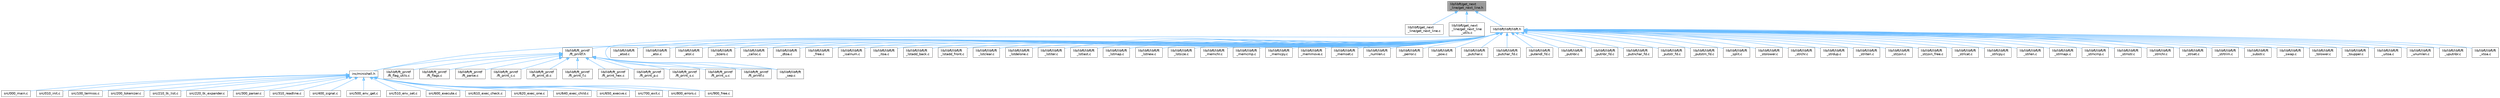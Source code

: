 digraph "lib/libft/get_next_line/get_next_line.h"
{
 // LATEX_PDF_SIZE
  bgcolor="transparent";
  edge [fontname=Helvetica,fontsize=10,labelfontname=Helvetica,labelfontsize=10];
  node [fontname=Helvetica,fontsize=10,shape=box,height=0.2,width=0.4];
  Node1 [id="Node000001",label="lib/libft/get_next\l_line/get_next_line.h",height=0.2,width=0.4,color="gray40", fillcolor="grey60", style="filled", fontcolor="black",tooltip=" "];
  Node1 -> Node2 [id="edge1_Node000001_Node000002",dir="back",color="steelblue1",style="solid",tooltip=" "];
  Node2 [id="Node000002",label="lib/libft/get_next\l_line/get_next_line.c",height=0.2,width=0.4,color="grey40", fillcolor="white", style="filled",URL="$get__next__line_8c.html",tooltip=" "];
  Node1 -> Node3 [id="edge2_Node000001_Node000003",dir="back",color="steelblue1",style="solid",tooltip=" "];
  Node3 [id="Node000003",label="lib/libft/get_next\l_line/get_next_line\l_utils.c",height=0.2,width=0.4,color="grey40", fillcolor="white", style="filled",URL="$get__next__line__utils_8c.html",tooltip=" "];
  Node1 -> Node4 [id="edge3_Node000001_Node000004",dir="back",color="steelblue1",style="solid",tooltip=" "];
  Node4 [id="Node000004",label="lib/libft/libft/libft.h",height=0.2,width=0.4,color="grey40", fillcolor="white", style="filled",URL="$libft_8h.html",tooltip=" "];
  Node4 -> Node5 [id="edge4_Node000004_Node000005",dir="back",color="steelblue1",style="solid",tooltip=" "];
  Node5 [id="Node000005",label="inc/minishell.h",height=0.2,width=0.4,color="grey40", fillcolor="white", style="filled",URL="$minishell_8h.html",tooltip=" "];
  Node5 -> Node6 [id="edge5_Node000005_Node000006",dir="back",color="steelblue1",style="solid",tooltip=" "];
  Node6 [id="Node000006",label="src/000_main.c",height=0.2,width=0.4,color="grey40", fillcolor="white", style="filled",URL="$000__main_8c.html",tooltip=" "];
  Node5 -> Node7 [id="edge6_Node000005_Node000007",dir="back",color="steelblue1",style="solid",tooltip=" "];
  Node7 [id="Node000007",label="src/010_init.c",height=0.2,width=0.4,color="grey40", fillcolor="white", style="filled",URL="$010__init_8c.html",tooltip=" "];
  Node5 -> Node8 [id="edge7_Node000005_Node000008",dir="back",color="steelblue1",style="solid",tooltip=" "];
  Node8 [id="Node000008",label="src/100_termios.c",height=0.2,width=0.4,color="grey40", fillcolor="white", style="filled",URL="$100__termios_8c.html",tooltip=" "];
  Node5 -> Node9 [id="edge8_Node000005_Node000009",dir="back",color="steelblue1",style="solid",tooltip=" "];
  Node9 [id="Node000009",label="src/200_tokenizer.c",height=0.2,width=0.4,color="grey40", fillcolor="white", style="filled",URL="$200__tokenizer_8c.html",tooltip=" "];
  Node5 -> Node10 [id="edge9_Node000005_Node000010",dir="back",color="steelblue1",style="solid",tooltip=" "];
  Node10 [id="Node000010",label="src/210_tk_list.c",height=0.2,width=0.4,color="grey40", fillcolor="white", style="filled",URL="$210__tk__list_8c.html",tooltip=" "];
  Node5 -> Node11 [id="edge10_Node000005_Node000011",dir="back",color="steelblue1",style="solid",tooltip=" "];
  Node11 [id="Node000011",label="src/220_tk_expander.c",height=0.2,width=0.4,color="grey40", fillcolor="white", style="filled",URL="$220__tk__expander_8c.html",tooltip=" "];
  Node5 -> Node12 [id="edge11_Node000005_Node000012",dir="back",color="steelblue1",style="solid",tooltip=" "];
  Node12 [id="Node000012",label="src/300_parser.c",height=0.2,width=0.4,color="grey40", fillcolor="white", style="filled",URL="$300__parser_8c.html",tooltip=" "];
  Node5 -> Node13 [id="edge12_Node000005_Node000013",dir="back",color="steelblue1",style="solid",tooltip=" "];
  Node13 [id="Node000013",label="src/310_readline.c",height=0.2,width=0.4,color="grey40", fillcolor="white", style="filled",URL="$310__readline_8c.html",tooltip=" "];
  Node5 -> Node14 [id="edge13_Node000005_Node000014",dir="back",color="steelblue1",style="solid",tooltip=" "];
  Node14 [id="Node000014",label="src/400_signal.c",height=0.2,width=0.4,color="grey40", fillcolor="white", style="filled",URL="$400__signal_8c.html",tooltip=" "];
  Node5 -> Node15 [id="edge14_Node000005_Node000015",dir="back",color="steelblue1",style="solid",tooltip=" "];
  Node15 [id="Node000015",label="src/500_env_get.c",height=0.2,width=0.4,color="grey40", fillcolor="white", style="filled",URL="$500__env__get_8c.html",tooltip=" "];
  Node5 -> Node16 [id="edge15_Node000005_Node000016",dir="back",color="steelblue1",style="solid",tooltip=" "];
  Node16 [id="Node000016",label="src/510_env_set.c",height=0.2,width=0.4,color="grey40", fillcolor="white", style="filled",URL="$510__env__set_8c.html",tooltip=" "];
  Node5 -> Node17 [id="edge16_Node000005_Node000017",dir="back",color="steelblue1",style="solid",tooltip=" "];
  Node17 [id="Node000017",label="src/600_execute.c",height=0.2,width=0.4,color="grey40", fillcolor="white", style="filled",URL="$600__execute_8c.html",tooltip=" "];
  Node5 -> Node18 [id="edge17_Node000005_Node000018",dir="back",color="steelblue1",style="solid",tooltip=" "];
  Node18 [id="Node000018",label="src/610_exec_check.c",height=0.2,width=0.4,color="grey40", fillcolor="white", style="filled",URL="$610__exec__check_8c.html",tooltip=" "];
  Node5 -> Node19 [id="edge18_Node000005_Node000019",dir="back",color="steelblue1",style="solid",tooltip=" "];
  Node19 [id="Node000019",label="src/620_exec_one.c",height=0.2,width=0.4,color="grey40", fillcolor="white", style="filled",URL="$620__exec__one_8c.html",tooltip=" "];
  Node5 -> Node20 [id="edge19_Node000005_Node000020",dir="back",color="steelblue1",style="solid",tooltip=" "];
  Node20 [id="Node000020",label="src/640_exec_child.c",height=0.2,width=0.4,color="grey40", fillcolor="white", style="filled",URL="$640__exec__child_8c.html",tooltip=" "];
  Node5 -> Node21 [id="edge20_Node000005_Node000021",dir="back",color="steelblue1",style="solid",tooltip=" "];
  Node21 [id="Node000021",label="src/650_execve.c",height=0.2,width=0.4,color="grey40", fillcolor="white", style="filled",URL="$650__execve_8c.html",tooltip=" "];
  Node5 -> Node22 [id="edge21_Node000005_Node000022",dir="back",color="steelblue1",style="solid",tooltip=" "];
  Node22 [id="Node000022",label="src/700_exit.c",height=0.2,width=0.4,color="grey40", fillcolor="white", style="filled",URL="$700__exit_8c.html",tooltip=" "];
  Node5 -> Node23 [id="edge22_Node000005_Node000023",dir="back",color="steelblue1",style="solid",tooltip=" "];
  Node23 [id="Node000023",label="src/800_errors.c",height=0.2,width=0.4,color="grey40", fillcolor="white", style="filled",URL="$800__errors_8c.html",tooltip="static void ft_kill(t_shell *sh, int sig);"];
  Node5 -> Node24 [id="edge23_Node000005_Node000024",dir="back",color="steelblue1",style="solid",tooltip=" "];
  Node24 [id="Node000024",label="src/900_free.c",height=0.2,width=0.4,color="grey40", fillcolor="white", style="filled",URL="$900__free_8c.html",tooltip=" "];
  Node4 -> Node25 [id="edge24_Node000004_Node000025",dir="back",color="steelblue1",style="solid",tooltip=" "];
  Node25 [id="Node000025",label="lib/libft/ft_printf\l/ft_printf.h",height=0.2,width=0.4,color="grey40", fillcolor="white", style="filled",URL="$ft__printf_8h.html",tooltip=" "];
  Node25 -> Node5 [id="edge25_Node000025_Node000005",dir="back",color="steelblue1",style="solid",tooltip=" "];
  Node25 -> Node26 [id="edge26_Node000025_Node000026",dir="back",color="steelblue1",style="solid",tooltip=" "];
  Node26 [id="Node000026",label="lib/libft/ft_printf\l/ft_flag_utils.c",height=0.2,width=0.4,color="grey40", fillcolor="white", style="filled",URL="$ft__flag__utils_8c.html",tooltip=" "];
  Node25 -> Node27 [id="edge27_Node000025_Node000027",dir="back",color="steelblue1",style="solid",tooltip=" "];
  Node27 [id="Node000027",label="lib/libft/ft_printf\l/ft_flags.c",height=0.2,width=0.4,color="grey40", fillcolor="white", style="filled",URL="$ft__flags_8c.html",tooltip=" "];
  Node25 -> Node28 [id="edge28_Node000025_Node000028",dir="back",color="steelblue1",style="solid",tooltip=" "];
  Node28 [id="Node000028",label="lib/libft/ft_printf\l/ft_parse.c",height=0.2,width=0.4,color="grey40", fillcolor="white", style="filled",URL="$ft__parse_8c.html",tooltip=" "];
  Node25 -> Node29 [id="edge29_Node000025_Node000029",dir="back",color="steelblue1",style="solid",tooltip=" "];
  Node29 [id="Node000029",label="lib/libft/ft_printf\l/ft_print_c.c",height=0.2,width=0.4,color="grey40", fillcolor="white", style="filled",URL="$ft__print__c_8c.html",tooltip=" "];
  Node25 -> Node30 [id="edge30_Node000025_Node000030",dir="back",color="steelblue1",style="solid",tooltip=" "];
  Node30 [id="Node000030",label="lib/libft/ft_printf\l/ft_print_di.c",height=0.2,width=0.4,color="grey40", fillcolor="white", style="filled",URL="$ft__print__di_8c.html",tooltip=" "];
  Node25 -> Node31 [id="edge31_Node000025_Node000031",dir="back",color="steelblue1",style="solid",tooltip=" "];
  Node31 [id="Node000031",label="lib/libft/ft_printf\l/ft_print_f.c",height=0.2,width=0.4,color="grey40", fillcolor="white", style="filled",URL="$ft__print__f_8c.html",tooltip=" "];
  Node25 -> Node32 [id="edge32_Node000025_Node000032",dir="back",color="steelblue1",style="solid",tooltip=" "];
  Node32 [id="Node000032",label="lib/libft/ft_printf\l/ft_print_hex.c",height=0.2,width=0.4,color="grey40", fillcolor="white", style="filled",URL="$ft__print__hex_8c.html",tooltip=" "];
  Node25 -> Node33 [id="edge33_Node000025_Node000033",dir="back",color="steelblue1",style="solid",tooltip=" "];
  Node33 [id="Node000033",label="lib/libft/ft_printf\l/ft_print_p.c",height=0.2,width=0.4,color="grey40", fillcolor="white", style="filled",URL="$ft__print__p_8c.html",tooltip=" "];
  Node25 -> Node34 [id="edge34_Node000025_Node000034",dir="back",color="steelblue1",style="solid",tooltip=" "];
  Node34 [id="Node000034",label="lib/libft/ft_printf\l/ft_print_s.c",height=0.2,width=0.4,color="grey40", fillcolor="white", style="filled",URL="$ft__print__s_8c.html",tooltip=" "];
  Node25 -> Node35 [id="edge35_Node000025_Node000035",dir="back",color="steelblue1",style="solid",tooltip=" "];
  Node35 [id="Node000035",label="lib/libft/ft_printf\l/ft_print_u.c",height=0.2,width=0.4,color="grey40", fillcolor="white", style="filled",URL="$ft__print__u_8c.html",tooltip=" "];
  Node25 -> Node36 [id="edge36_Node000025_Node000036",dir="back",color="steelblue1",style="solid",tooltip=" "];
  Node36 [id="Node000036",label="lib/libft/ft_printf\l/ft_printf.c",height=0.2,width=0.4,color="grey40", fillcolor="white", style="filled",URL="$ft__printf_8c.html",tooltip=" "];
  Node25 -> Node37 [id="edge37_Node000025_Node000037",dir="back",color="steelblue1",style="solid",tooltip=" "];
  Node37 [id="Node000037",label="lib/libft/libft/ft\l_sep.c",height=0.2,width=0.4,color="grey40", fillcolor="white", style="filled",URL="$ft__sep_8c.html",tooltip=" "];
  Node4 -> Node38 [id="edge38_Node000004_Node000038",dir="back",color="steelblue1",style="solid",tooltip=" "];
  Node38 [id="Node000038",label="lib/libft/libft/ft\l_atod.c",height=0.2,width=0.4,color="grey40", fillcolor="white", style="filled",URL="$ft__atod_8c.html",tooltip=" "];
  Node4 -> Node39 [id="edge39_Node000004_Node000039",dir="back",color="steelblue1",style="solid",tooltip=" "];
  Node39 [id="Node000039",label="lib/libft/libft/ft\l_atoi.c",height=0.2,width=0.4,color="grey40", fillcolor="white", style="filled",URL="$ft__atoi_8c.html",tooltip=" "];
  Node4 -> Node40 [id="edge40_Node000004_Node000040",dir="back",color="steelblue1",style="solid",tooltip=" "];
  Node40 [id="Node000040",label="lib/libft/libft/ft\l_atol.c",height=0.2,width=0.4,color="grey40", fillcolor="white", style="filled",URL="$ft__atol_8c.html",tooltip=" "];
  Node4 -> Node41 [id="edge41_Node000004_Node000041",dir="back",color="steelblue1",style="solid",tooltip=" "];
  Node41 [id="Node000041",label="lib/libft/libft/ft\l_bzero.c",height=0.2,width=0.4,color="grey40", fillcolor="white", style="filled",URL="$ft__bzero_8c.html",tooltip=" "];
  Node4 -> Node42 [id="edge42_Node000004_Node000042",dir="back",color="steelblue1",style="solid",tooltip=" "];
  Node42 [id="Node000042",label="lib/libft/libft/ft\l_calloc.c",height=0.2,width=0.4,color="grey40", fillcolor="white", style="filled",URL="$ft__calloc_8c.html",tooltip=" "];
  Node4 -> Node43 [id="edge43_Node000004_Node000043",dir="back",color="steelblue1",style="solid",tooltip=" "];
  Node43 [id="Node000043",label="lib/libft/libft/ft\l_dtoa.c",height=0.2,width=0.4,color="grey40", fillcolor="white", style="filled",URL="$ft__dtoa_8c.html",tooltip=" "];
  Node4 -> Node44 [id="edge44_Node000004_Node000044",dir="back",color="steelblue1",style="solid",tooltip=" "];
  Node44 [id="Node000044",label="lib/libft/libft/ft\l_free.c",height=0.2,width=0.4,color="grey40", fillcolor="white", style="filled",URL="$ft__free_8c.html",tooltip=" "];
  Node4 -> Node45 [id="edge45_Node000004_Node000045",dir="back",color="steelblue1",style="solid",tooltip=" "];
  Node45 [id="Node000045",label="lib/libft/libft/ft\l_isalnum.c",height=0.2,width=0.4,color="grey40", fillcolor="white", style="filled",URL="$ft__isalnum_8c.html",tooltip=" "];
  Node4 -> Node46 [id="edge46_Node000004_Node000046",dir="back",color="steelblue1",style="solid",tooltip=" "];
  Node46 [id="Node000046",label="lib/libft/libft/ft\l_itoa.c",height=0.2,width=0.4,color="grey40", fillcolor="white", style="filled",URL="$ft__itoa_8c.html",tooltip=" "];
  Node4 -> Node47 [id="edge47_Node000004_Node000047",dir="back",color="steelblue1",style="solid",tooltip=" "];
  Node47 [id="Node000047",label="lib/libft/libft/ft\l_lstadd_back.c",height=0.2,width=0.4,color="grey40", fillcolor="white", style="filled",URL="$ft__lstadd__back_8c.html",tooltip=" "];
  Node4 -> Node48 [id="edge48_Node000004_Node000048",dir="back",color="steelblue1",style="solid",tooltip=" "];
  Node48 [id="Node000048",label="lib/libft/libft/ft\l_lstadd_front.c",height=0.2,width=0.4,color="grey40", fillcolor="white", style="filled",URL="$ft__lstadd__front_8c.html",tooltip=" "];
  Node4 -> Node49 [id="edge49_Node000004_Node000049",dir="back",color="steelblue1",style="solid",tooltip=" "];
  Node49 [id="Node000049",label="lib/libft/libft/ft\l_lstclear.c",height=0.2,width=0.4,color="grey40", fillcolor="white", style="filled",URL="$ft__lstclear_8c.html",tooltip=" "];
  Node4 -> Node50 [id="edge50_Node000004_Node000050",dir="back",color="steelblue1",style="solid",tooltip=" "];
  Node50 [id="Node000050",label="lib/libft/libft/ft\l_lstdelone.c",height=0.2,width=0.4,color="grey40", fillcolor="white", style="filled",URL="$ft__lstdelone_8c.html",tooltip=" "];
  Node4 -> Node51 [id="edge51_Node000004_Node000051",dir="back",color="steelblue1",style="solid",tooltip=" "];
  Node51 [id="Node000051",label="lib/libft/libft/ft\l_lstiter.c",height=0.2,width=0.4,color="grey40", fillcolor="white", style="filled",URL="$ft__lstiter_8c.html",tooltip=" "];
  Node4 -> Node52 [id="edge52_Node000004_Node000052",dir="back",color="steelblue1",style="solid",tooltip=" "];
  Node52 [id="Node000052",label="lib/libft/libft/ft\l_lstlast.c",height=0.2,width=0.4,color="grey40", fillcolor="white", style="filled",URL="$ft__lstlast_8c.html",tooltip=" "];
  Node4 -> Node53 [id="edge53_Node000004_Node000053",dir="back",color="steelblue1",style="solid",tooltip=" "];
  Node53 [id="Node000053",label="lib/libft/libft/ft\l_lstmap.c",height=0.2,width=0.4,color="grey40", fillcolor="white", style="filled",URL="$ft__lstmap_8c.html",tooltip=" "];
  Node4 -> Node54 [id="edge54_Node000004_Node000054",dir="back",color="steelblue1",style="solid",tooltip=" "];
  Node54 [id="Node000054",label="lib/libft/libft/ft\l_lstnew.c",height=0.2,width=0.4,color="grey40", fillcolor="white", style="filled",URL="$ft__lstnew_8c.html",tooltip=" "];
  Node4 -> Node55 [id="edge55_Node000004_Node000055",dir="back",color="steelblue1",style="solid",tooltip=" "];
  Node55 [id="Node000055",label="lib/libft/libft/ft\l_lstsize.c",height=0.2,width=0.4,color="grey40", fillcolor="white", style="filled",URL="$ft__lstsize_8c.html",tooltip=" "];
  Node4 -> Node56 [id="edge56_Node000004_Node000056",dir="back",color="steelblue1",style="solid",tooltip=" "];
  Node56 [id="Node000056",label="lib/libft/libft/ft\l_memchr.c",height=0.2,width=0.4,color="grey40", fillcolor="white", style="filled",URL="$ft__memchr_8c.html",tooltip=" "];
  Node4 -> Node57 [id="edge57_Node000004_Node000057",dir="back",color="steelblue1",style="solid",tooltip=" "];
  Node57 [id="Node000057",label="lib/libft/libft/ft\l_memcmp.c",height=0.2,width=0.4,color="grey40", fillcolor="white", style="filled",URL="$ft__memcmp_8c.html",tooltip=" "];
  Node4 -> Node58 [id="edge58_Node000004_Node000058",dir="back",color="steelblue1",style="solid",tooltip=" "];
  Node58 [id="Node000058",label="lib/libft/libft/ft\l_memcpy.c",height=0.2,width=0.4,color="grey40", fillcolor="white", style="filled",URL="$ft__memcpy_8c.html",tooltip=" "];
  Node4 -> Node59 [id="edge59_Node000004_Node000059",dir="back",color="steelblue1",style="solid",tooltip=" "];
  Node59 [id="Node000059",label="lib/libft/libft/ft\l_memmove.c",height=0.2,width=0.4,color="grey40", fillcolor="white", style="filled",URL="$ft__memmove_8c.html",tooltip=" "];
  Node4 -> Node60 [id="edge60_Node000004_Node000060",dir="back",color="steelblue1",style="solid",tooltip=" "];
  Node60 [id="Node000060",label="lib/libft/libft/ft\l_memset.c",height=0.2,width=0.4,color="grey40", fillcolor="white", style="filled",URL="$ft__memset_8c.html",tooltip=" "];
  Node4 -> Node61 [id="edge61_Node000004_Node000061",dir="back",color="steelblue1",style="solid",tooltip=" "];
  Node61 [id="Node000061",label="lib/libft/libft/ft\l_numlen.c",height=0.2,width=0.4,color="grey40", fillcolor="white", style="filled",URL="$ft__numlen_8c.html",tooltip=" "];
  Node4 -> Node62 [id="edge62_Node000004_Node000062",dir="back",color="steelblue1",style="solid",tooltip=" "];
  Node62 [id="Node000062",label="lib/libft/libft/ft\l_perror.c",height=0.2,width=0.4,color="grey40", fillcolor="white", style="filled",URL="$ft__perror_8c.html",tooltip=" "];
  Node4 -> Node63 [id="edge63_Node000004_Node000063",dir="back",color="steelblue1",style="solid",tooltip=" "];
  Node63 [id="Node000063",label="lib/libft/libft/ft\l_pow.c",height=0.2,width=0.4,color="grey40", fillcolor="white", style="filled",URL="$ft__pow_8c.html",tooltip=" "];
  Node4 -> Node64 [id="edge64_Node000004_Node000064",dir="back",color="steelblue1",style="solid",tooltip=" "];
  Node64 [id="Node000064",label="lib/libft/libft/ft\l_putchar.c",height=0.2,width=0.4,color="grey40", fillcolor="white", style="filled",URL="$ft__putchar_8c.html",tooltip=" "];
  Node4 -> Node65 [id="edge65_Node000004_Node000065",dir="back",color="steelblue1",style="solid",tooltip=" "];
  Node65 [id="Node000065",label="lib/libft/libft/ft\l_putchar_fd.c",height=0.2,width=0.4,color="grey40", fillcolor="white", style="filled",URL="$ft__putchar__fd_8c.html",tooltip=" "];
  Node4 -> Node66 [id="edge66_Node000004_Node000066",dir="back",color="steelblue1",style="solid",tooltip=" "];
  Node66 [id="Node000066",label="lib/libft/libft/ft\l_putendl_fd.c",height=0.2,width=0.4,color="grey40", fillcolor="white", style="filled",URL="$ft__putendl__fd_8c.html",tooltip=" "];
  Node4 -> Node67 [id="edge67_Node000004_Node000067",dir="back",color="steelblue1",style="solid",tooltip=" "];
  Node67 [id="Node000067",label="lib/libft/libft/ft\l_putnbr.c",height=0.2,width=0.4,color="grey40", fillcolor="white", style="filled",URL="$ft__putnbr_8c.html",tooltip=" "];
  Node4 -> Node68 [id="edge68_Node000004_Node000068",dir="back",color="steelblue1",style="solid",tooltip=" "];
  Node68 [id="Node000068",label="lib/libft/libft/ft\l_putnbr_fd.c",height=0.2,width=0.4,color="grey40", fillcolor="white", style="filled",URL="$ft__putnbr__fd_8c.html",tooltip=" "];
  Node4 -> Node69 [id="edge69_Node000004_Node000069",dir="back",color="steelblue1",style="solid",tooltip=" "];
  Node69 [id="Node000069",label="lib/libft/libft/ft\l_putnchar_fd.c",height=0.2,width=0.4,color="grey40", fillcolor="white", style="filled",URL="$ft__putnchar__fd_8c.html",tooltip=" "];
  Node4 -> Node70 [id="edge70_Node000004_Node000070",dir="back",color="steelblue1",style="solid",tooltip=" "];
  Node70 [id="Node000070",label="lib/libft/libft/ft\l_putstr_fd.c",height=0.2,width=0.4,color="grey40", fillcolor="white", style="filled",URL="$ft__putstr__fd_8c.html",tooltip=" "];
  Node4 -> Node71 [id="edge71_Node000004_Node000071",dir="back",color="steelblue1",style="solid",tooltip=" "];
  Node71 [id="Node000071",label="lib/libft/libft/ft\l_putstrn_fd.c",height=0.2,width=0.4,color="grey40", fillcolor="white", style="filled",URL="$ft__putstrn__fd_8c.html",tooltip=" "];
  Node4 -> Node37 [id="edge72_Node000004_Node000037",dir="back",color="steelblue1",style="solid",tooltip=" "];
  Node4 -> Node72 [id="edge73_Node000004_Node000072",dir="back",color="steelblue1",style="solid",tooltip=" "];
  Node72 [id="Node000072",label="lib/libft/libft/ft\l_split.c",height=0.2,width=0.4,color="grey40", fillcolor="white", style="filled",URL="$ft__split_8c.html",tooltip=" "];
  Node4 -> Node73 [id="edge74_Node000004_Node000073",dir="back",color="steelblue1",style="solid",tooltip=" "];
  Node73 [id="Node000073",label="lib/libft/libft/ft\l_stolower.c",height=0.2,width=0.4,color="grey40", fillcolor="white", style="filled",URL="$ft__stolower_8c.html",tooltip=" "];
  Node4 -> Node74 [id="edge75_Node000004_Node000074",dir="back",color="steelblue1",style="solid",tooltip=" "];
  Node74 [id="Node000074",label="lib/libft/libft/ft\l_strchr.c",height=0.2,width=0.4,color="grey40", fillcolor="white", style="filled",URL="$ft__strchr_8c.html",tooltip=" "];
  Node4 -> Node75 [id="edge76_Node000004_Node000075",dir="back",color="steelblue1",style="solid",tooltip=" "];
  Node75 [id="Node000075",label="lib/libft/libft/ft\l_strdup.c",height=0.2,width=0.4,color="grey40", fillcolor="white", style="filled",URL="$ft__strdup_8c.html",tooltip=" "];
  Node4 -> Node76 [id="edge77_Node000004_Node000076",dir="back",color="steelblue1",style="solid",tooltip=" "];
  Node76 [id="Node000076",label="lib/libft/libft/ft\l_striteri.c",height=0.2,width=0.4,color="grey40", fillcolor="white", style="filled",URL="$ft__striteri_8c.html",tooltip=" "];
  Node4 -> Node77 [id="edge78_Node000004_Node000077",dir="back",color="steelblue1",style="solid",tooltip=" "];
  Node77 [id="Node000077",label="lib/libft/libft/ft\l_strjoin.c",height=0.2,width=0.4,color="grey40", fillcolor="white", style="filled",URL="$ft__strjoin_8c.html",tooltip=" "];
  Node4 -> Node78 [id="edge79_Node000004_Node000078",dir="back",color="steelblue1",style="solid",tooltip=" "];
  Node78 [id="Node000078",label="lib/libft/libft/ft\l_strjoin_free.c",height=0.2,width=0.4,color="grey40", fillcolor="white", style="filled",URL="$ft__strjoin__free_8c.html",tooltip=" "];
  Node4 -> Node79 [id="edge80_Node000004_Node000079",dir="back",color="steelblue1",style="solid",tooltip=" "];
  Node79 [id="Node000079",label="lib/libft/libft/ft\l_strlcat.c",height=0.2,width=0.4,color="grey40", fillcolor="white", style="filled",URL="$ft__strlcat_8c.html",tooltip=" "];
  Node4 -> Node80 [id="edge81_Node000004_Node000080",dir="back",color="steelblue1",style="solid",tooltip=" "];
  Node80 [id="Node000080",label="lib/libft/libft/ft\l_strlcpy.c",height=0.2,width=0.4,color="grey40", fillcolor="white", style="filled",URL="$ft__strlcpy_8c.html",tooltip=" "];
  Node4 -> Node81 [id="edge82_Node000004_Node000081",dir="back",color="steelblue1",style="solid",tooltip=" "];
  Node81 [id="Node000081",label="lib/libft/libft/ft\l_strlen.c",height=0.2,width=0.4,color="grey40", fillcolor="white", style="filled",URL="$ft__strlen_8c.html",tooltip=" "];
  Node4 -> Node82 [id="edge83_Node000004_Node000082",dir="back",color="steelblue1",style="solid",tooltip=" "];
  Node82 [id="Node000082",label="lib/libft/libft/ft\l_strmapi.c",height=0.2,width=0.4,color="grey40", fillcolor="white", style="filled",URL="$ft__strmapi_8c.html",tooltip=" "];
  Node4 -> Node83 [id="edge84_Node000004_Node000083",dir="back",color="steelblue1",style="solid",tooltip=" "];
  Node83 [id="Node000083",label="lib/libft/libft/ft\l_strncmp.c",height=0.2,width=0.4,color="grey40", fillcolor="white", style="filled",URL="$ft__strncmp_8c.html",tooltip=" "];
  Node4 -> Node84 [id="edge85_Node000004_Node000084",dir="back",color="steelblue1",style="solid",tooltip=" "];
  Node84 [id="Node000084",label="lib/libft/libft/ft\l_strnstr.c",height=0.2,width=0.4,color="grey40", fillcolor="white", style="filled",URL="$ft__strnstr_8c.html",tooltip=" "];
  Node4 -> Node85 [id="edge86_Node000004_Node000085",dir="back",color="steelblue1",style="solid",tooltip=" "];
  Node85 [id="Node000085",label="lib/libft/libft/ft\l_strrchr.c",height=0.2,width=0.4,color="grey40", fillcolor="white", style="filled",URL="$ft__strrchr_8c.html",tooltip=" "];
  Node4 -> Node86 [id="edge87_Node000004_Node000086",dir="back",color="steelblue1",style="solid",tooltip=" "];
  Node86 [id="Node000086",label="lib/libft/libft/ft\l_strset.c",height=0.2,width=0.4,color="grey40", fillcolor="white", style="filled",URL="$ft__strset_8c.html",tooltip=" "];
  Node4 -> Node87 [id="edge88_Node000004_Node000087",dir="back",color="steelblue1",style="solid",tooltip=" "];
  Node87 [id="Node000087",label="lib/libft/libft/ft\l_strtrim.c",height=0.2,width=0.4,color="grey40", fillcolor="white", style="filled",URL="$ft__strtrim_8c.html",tooltip=" "];
  Node4 -> Node88 [id="edge89_Node000004_Node000088",dir="back",color="steelblue1",style="solid",tooltip=" "];
  Node88 [id="Node000088",label="lib/libft/libft/ft\l_substr.c",height=0.2,width=0.4,color="grey40", fillcolor="white", style="filled",URL="$ft__substr_8c.html",tooltip=" "];
  Node4 -> Node89 [id="edge90_Node000004_Node000089",dir="back",color="steelblue1",style="solid",tooltip=" "];
  Node89 [id="Node000089",label="lib/libft/libft/ft\l_swap.c",height=0.2,width=0.4,color="grey40", fillcolor="white", style="filled",URL="$ft__swap_8c.html",tooltip=" "];
  Node4 -> Node90 [id="edge91_Node000004_Node000090",dir="back",color="steelblue1",style="solid",tooltip=" "];
  Node90 [id="Node000090",label="lib/libft/libft/ft\l_tolower.c",height=0.2,width=0.4,color="grey40", fillcolor="white", style="filled",URL="$ft__tolower_8c.html",tooltip=" "];
  Node4 -> Node91 [id="edge92_Node000004_Node000091",dir="back",color="steelblue1",style="solid",tooltip=" "];
  Node91 [id="Node000091",label="lib/libft/libft/ft\l_toupper.c",height=0.2,width=0.4,color="grey40", fillcolor="white", style="filled",URL="$ft__toupper_8c.html",tooltip=" "];
  Node4 -> Node92 [id="edge93_Node000004_Node000092",dir="back",color="steelblue1",style="solid",tooltip=" "];
  Node92 [id="Node000092",label="lib/libft/libft/ft\l_uitoa.c",height=0.2,width=0.4,color="grey40", fillcolor="white", style="filled",URL="$ft__uitoa_8c.html",tooltip=" "];
  Node4 -> Node93 [id="edge94_Node000004_Node000093",dir="back",color="steelblue1",style="solid",tooltip=" "];
  Node93 [id="Node000093",label="lib/libft/libft/ft\l_unumlen.c",height=0.2,width=0.4,color="grey40", fillcolor="white", style="filled",URL="$ft__unumlen_8c.html",tooltip=" "];
  Node4 -> Node94 [id="edge95_Node000004_Node000094",dir="back",color="steelblue1",style="solid",tooltip=" "];
  Node94 [id="Node000094",label="lib/libft/libft/ft\l_uputnbr.c",height=0.2,width=0.4,color="grey40", fillcolor="white", style="filled",URL="$ft__uputnbr_8c.html",tooltip=" "];
  Node4 -> Node95 [id="edge96_Node000004_Node000095",dir="back",color="steelblue1",style="solid",tooltip=" "];
  Node95 [id="Node000095",label="lib/libft/libft/ft\l_xtoa.c",height=0.2,width=0.4,color="grey40", fillcolor="white", style="filled",URL="$ft__xtoa_8c.html",tooltip=" "];
}
